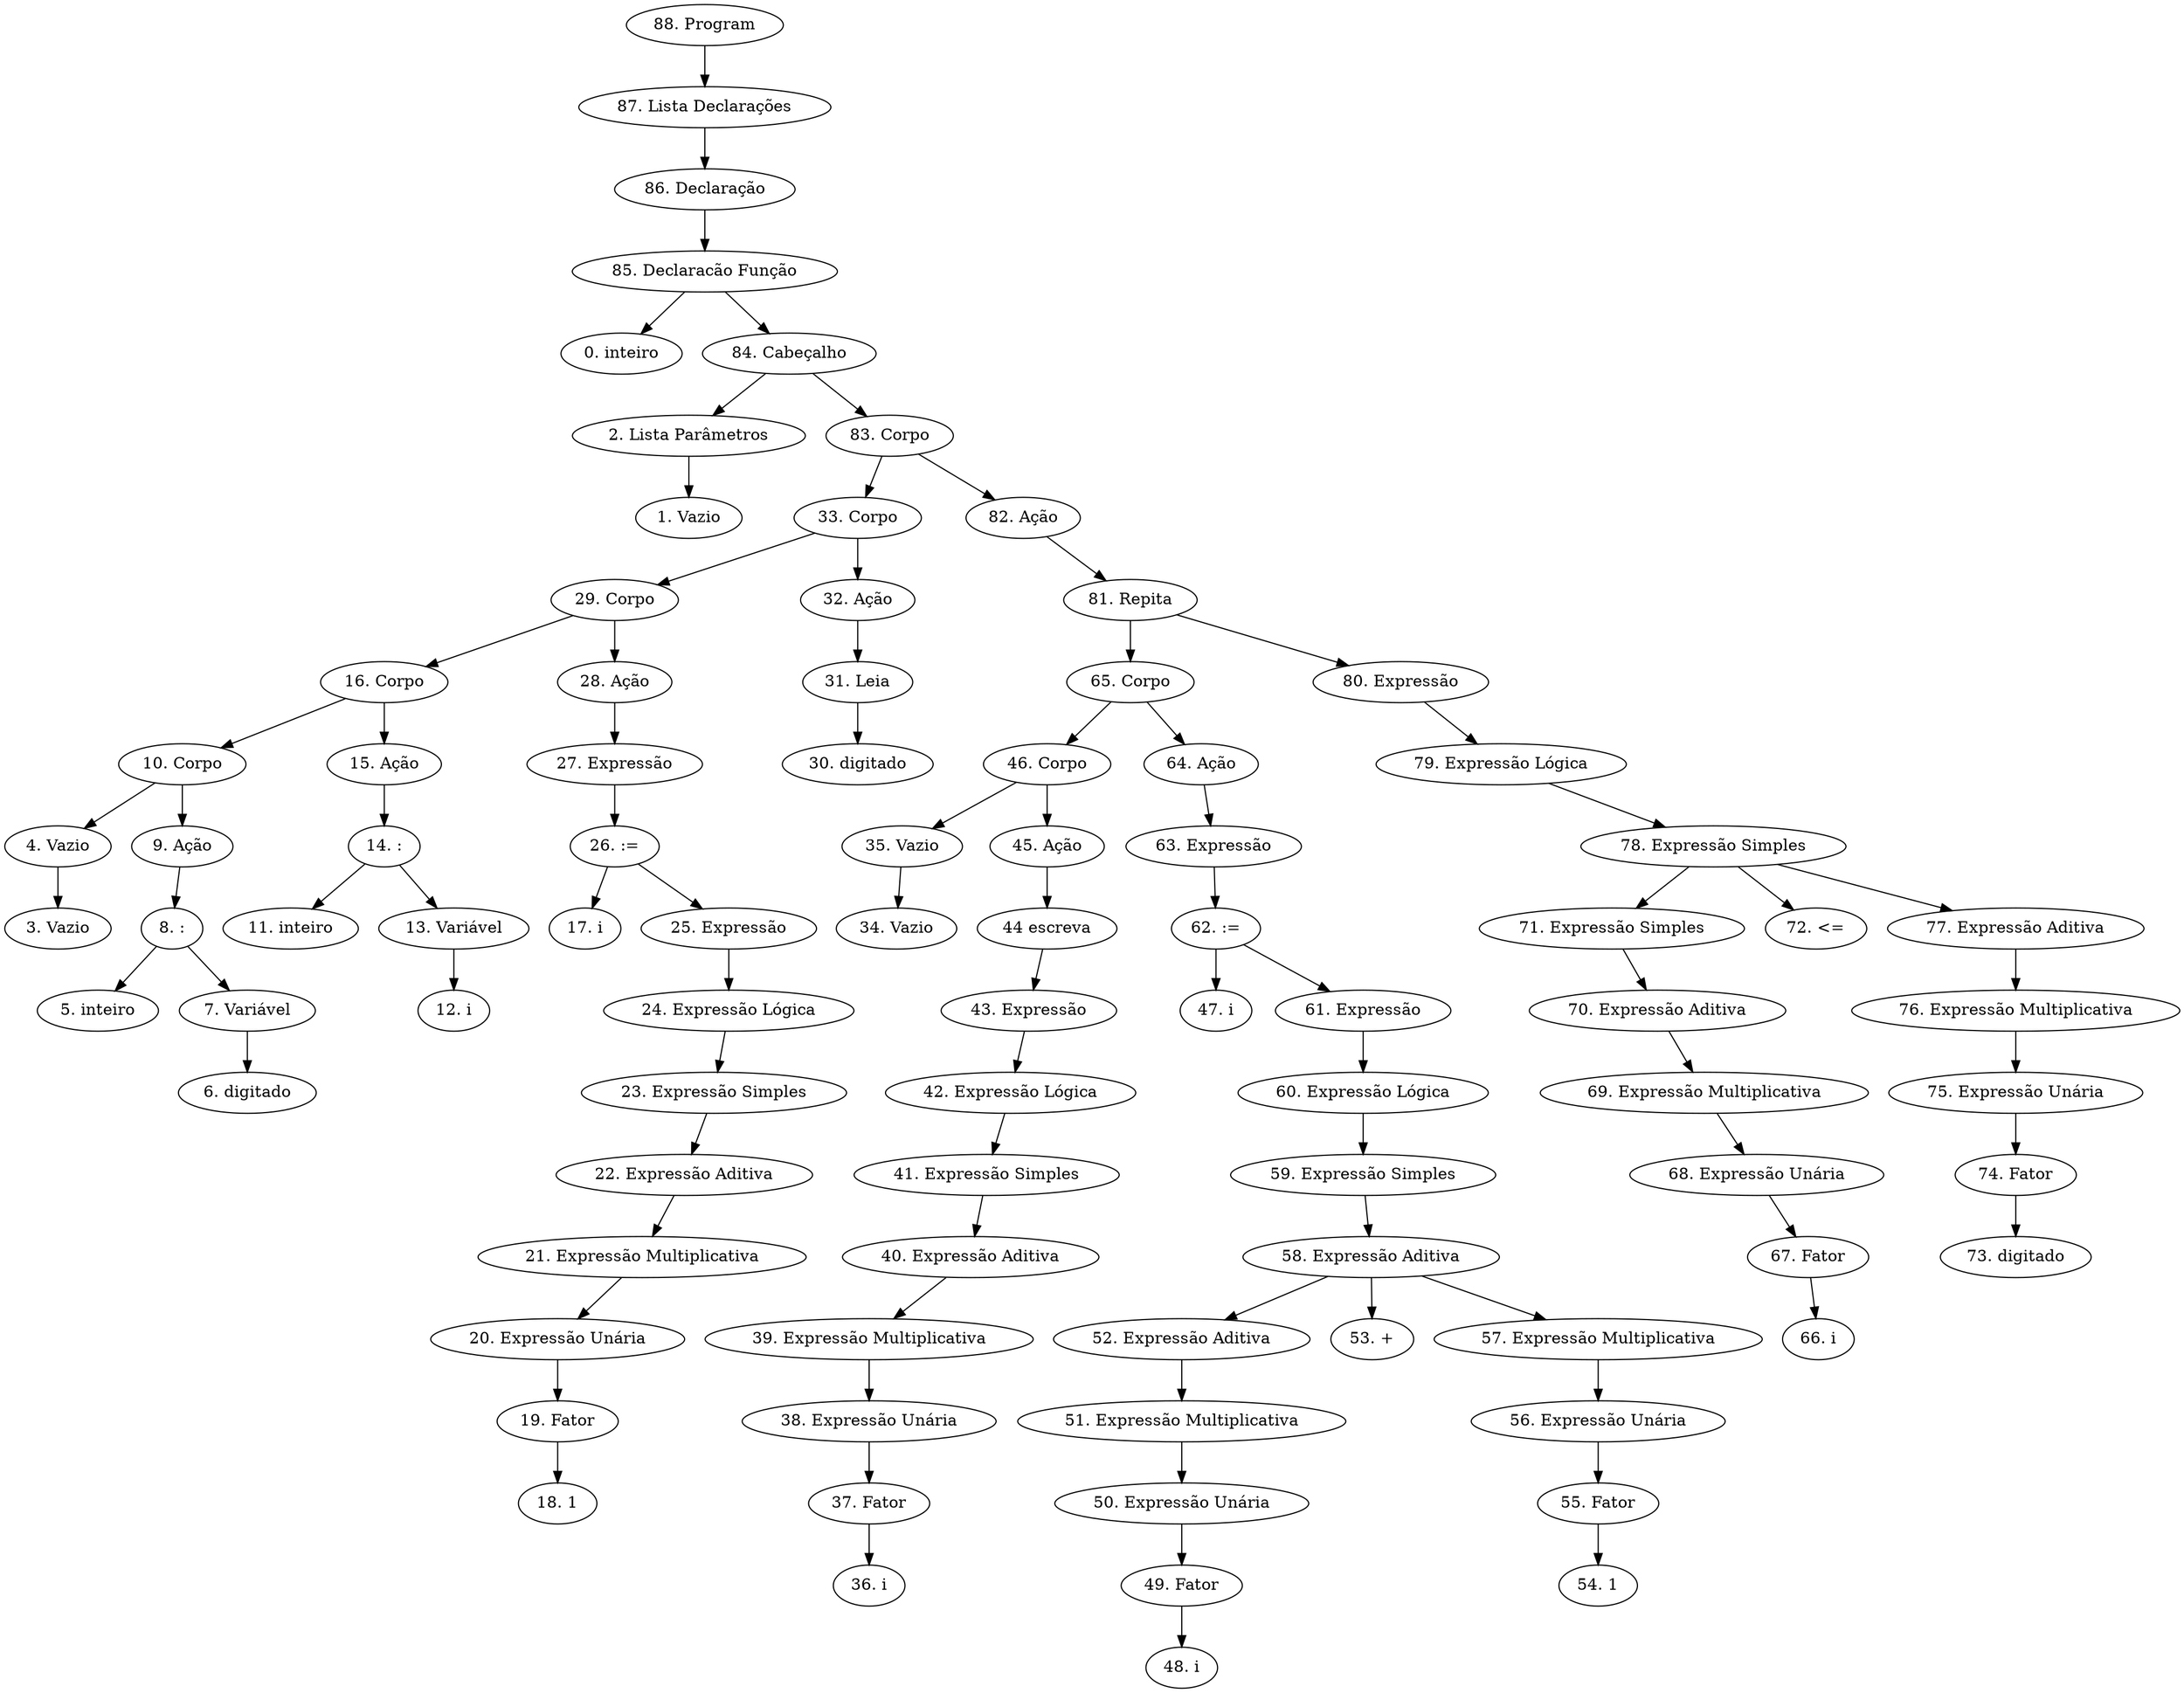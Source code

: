 digraph tree {
    "88. Program";
    "87. Lista Declarações";
    "86. Declaração";
    "85. Declaracão Função";
    "0. inteiro";
    "84. Cabeçalho";
    "2. Lista Parâmetros";
    "1. Vazio";
    "83. Corpo";
    "33. Corpo";
    "29. Corpo";
    "16. Corpo";
    "10. Corpo";
    "4. Vazio";
    "3. Vazio";
    "9. Ação";
    "8. :";
    "5. inteiro";
    "7. Variável";
    "6. digitado";
    "15. Ação";
    "14. :";
    "11. inteiro";
    "13. Variável";
    "12. i";
    "28. Ação";
    "27. Expressão";
    "26. :=";
    "17. i";
    "25. Expressão";
    "24. Expressão Lógica";
    "23. Expressão Simples";
    "22. Expressão Aditiva";
    "21. Expressão Multiplicativa";
    "20. Expressão Unária";
    "19. Fator";
    "18. 1";
    "32. Ação";
    "31. Leia";
    "30. digitado";
    "82. Ação";
    "81. Repita";
    "65. Corpo";
    "46. Corpo";
    "35. Vazio";
    "34. Vazio";
    "45. Ação";
    "44 escreva";
    "43. Expressão";
    "42. Expressão Lógica";
    "41. Expressão Simples";
    "40. Expressão Aditiva";
    "39. Expressão Multiplicativa";
    "38. Expressão Unária";
    "37. Fator";
    "36. i";
    "64. Ação";
    "63. Expressão";
    "62. :=";
    "47. i";
    "61. Expressão";
    "60. Expressão Lógica";
    "59. Expressão Simples";
    "58. Expressão Aditiva";
    "52. Expressão Aditiva";
    "51. Expressão Multiplicativa";
    "50. Expressão Unária";
    "49. Fator";
    "48. i";
    "53. +";
    "57. Expressão Multiplicativa";
    "56. Expressão Unária";
    "55. Fator";
    "54. 1";
    "80. Expressão";
    "79. Expressão Lógica";
    "78. Expressão Simples";
    "71. Expressão Simples";
    "70. Expressão Aditiva";
    "69. Expressão Multiplicativa";
    "68. Expressão Unária";
    "67. Fator";
    "66. i";
    "72. <=";
    "77. Expressão Aditiva";
    "76. Expressão Multiplicativa";
    "75. Expressão Unária";
    "74. Fator";
    "73. digitado";
    "88. Program" -> "87. Lista Declarações";
    "87. Lista Declarações" -> "86. Declaração";
    "86. Declaração" -> "85. Declaracão Função";
    "85. Declaracão Função" -> "0. inteiro";
    "85. Declaracão Função" -> "84. Cabeçalho";
    "84. Cabeçalho" -> "2. Lista Parâmetros";
    "84. Cabeçalho" -> "83. Corpo";
    "2. Lista Parâmetros" -> "1. Vazio";
    "83. Corpo" -> "33. Corpo";
    "83. Corpo" -> "82. Ação";
    "33. Corpo" -> "29. Corpo";
    "33. Corpo" -> "32. Ação";
    "29. Corpo" -> "16. Corpo";
    "29. Corpo" -> "28. Ação";
    "16. Corpo" -> "10. Corpo";
    "16. Corpo" -> "15. Ação";
    "10. Corpo" -> "4. Vazio";
    "10. Corpo" -> "9. Ação";
    "4. Vazio" -> "3. Vazio";
    "9. Ação" -> "8. :";
    "8. :" -> "5. inteiro";
    "8. :" -> "7. Variável";
    "7. Variável" -> "6. digitado";
    "15. Ação" -> "14. :";
    "14. :" -> "11. inteiro";
    "14. :" -> "13. Variável";
    "13. Variável" -> "12. i";
    "28. Ação" -> "27. Expressão";
    "27. Expressão" -> "26. :=";
    "26. :=" -> "17. i";
    "26. :=" -> "25. Expressão";
    "25. Expressão" -> "24. Expressão Lógica";
    "24. Expressão Lógica" -> "23. Expressão Simples";
    "23. Expressão Simples" -> "22. Expressão Aditiva";
    "22. Expressão Aditiva" -> "21. Expressão Multiplicativa";
    "21. Expressão Multiplicativa" -> "20. Expressão Unária";
    "20. Expressão Unária" -> "19. Fator";
    "19. Fator" -> "18. 1";
    "32. Ação" -> "31. Leia";
    "31. Leia" -> "30. digitado";
    "82. Ação" -> "81. Repita";
    "81. Repita" -> "65. Corpo";
    "81. Repita" -> "80. Expressão";
    "65. Corpo" -> "46. Corpo";
    "65. Corpo" -> "64. Ação";
    "46. Corpo" -> "35. Vazio";
    "46. Corpo" -> "45. Ação";
    "35. Vazio" -> "34. Vazio";
    "45. Ação" -> "44 escreva";
    "44 escreva" -> "43. Expressão";
    "43. Expressão" -> "42. Expressão Lógica";
    "42. Expressão Lógica" -> "41. Expressão Simples";
    "41. Expressão Simples" -> "40. Expressão Aditiva";
    "40. Expressão Aditiva" -> "39. Expressão Multiplicativa";
    "39. Expressão Multiplicativa" -> "38. Expressão Unária";
    "38. Expressão Unária" -> "37. Fator";
    "37. Fator" -> "36. i";
    "64. Ação" -> "63. Expressão";
    "63. Expressão" -> "62. :=";
    "62. :=" -> "47. i";
    "62. :=" -> "61. Expressão";
    "61. Expressão" -> "60. Expressão Lógica";
    "60. Expressão Lógica" -> "59. Expressão Simples";
    "59. Expressão Simples" -> "58. Expressão Aditiva";
    "58. Expressão Aditiva" -> "52. Expressão Aditiva";
    "58. Expressão Aditiva" -> "53. +";
    "58. Expressão Aditiva" -> "57. Expressão Multiplicativa";
    "52. Expressão Aditiva" -> "51. Expressão Multiplicativa";
    "51. Expressão Multiplicativa" -> "50. Expressão Unária";
    "50. Expressão Unária" -> "49. Fator";
    "49. Fator" -> "48. i";
    "57. Expressão Multiplicativa" -> "56. Expressão Unária";
    "56. Expressão Unária" -> "55. Fator";
    "55. Fator" -> "54. 1";
    "80. Expressão" -> "79. Expressão Lógica";
    "79. Expressão Lógica" -> "78. Expressão Simples";
    "78. Expressão Simples" -> "71. Expressão Simples";
    "78. Expressão Simples" -> "72. <=";
    "78. Expressão Simples" -> "77. Expressão Aditiva";
    "71. Expressão Simples" -> "70. Expressão Aditiva";
    "70. Expressão Aditiva" -> "69. Expressão Multiplicativa";
    "69. Expressão Multiplicativa" -> "68. Expressão Unária";
    "68. Expressão Unária" -> "67. Fator";
    "67. Fator" -> "66. i";
    "77. Expressão Aditiva" -> "76. Expressão Multiplicativa";
    "76. Expressão Multiplicativa" -> "75. Expressão Unária";
    "75. Expressão Unária" -> "74. Fator";
    "74. Fator" -> "73. digitado";
}
